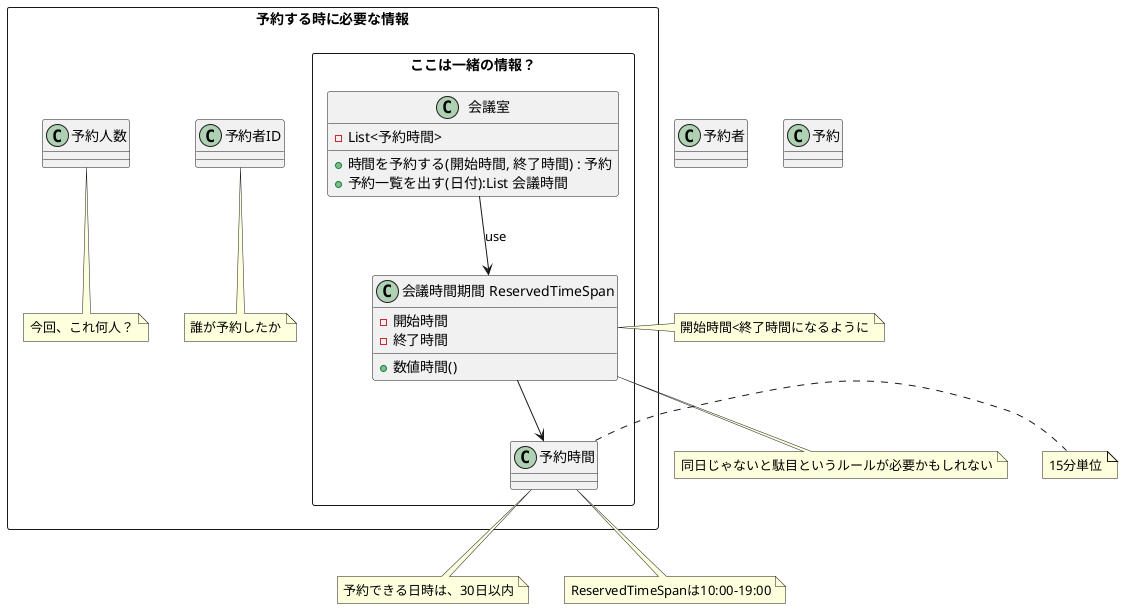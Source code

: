 @startuml

class 予約者
class 予約

rectangle 予約する時に必要な情報 {
    class 予約者ID
    rectangle ここは一緒の情報？ {
        class "会議室" as MeetingRooms
        {
            - List<予約時間>
            + 時間を予約する(開始時間, 終了時間) : 予約
            + 予約一覧を出す(日付):List 会議時間
        }
        class "会議時間期間 ReservedTimeSpan" as ReservedTimeSpan {
            - 開始時間
            - 終了時間
            + 数値時間() 
        }
        class "予約時間" as ReservedTime {

        }
    }
    ReservedTimeSpan --> ReservedTime
    MeetingRooms --> ReservedTimeSpan : use
    class 予約人数
    class 予約者ID
    note bottom of 予約者ID
    誰が予約したか
    end note 
    note bottom of 予約人数
    今回、これ何人？
    end note
}

note right of ReservedTime
15分単位
end note
note bottom of ReservedTime
予約できる日時は、30日以内
end note
note bottom of ReservedTime
ReservedTimeSpanは10:00-19:00
end note

note right of ReservedTimeSpan
開始時間<終了時間になるように
end note
note bottom of ReservedTimeSpan
同日じゃないと駄目というルールが必要かもしれない
end note

@enduml